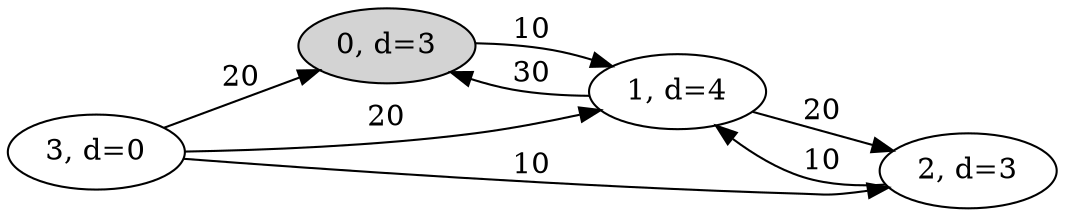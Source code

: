 digraph G {
rankdir=LR
a9_0 -> a9_1 [label="10"]
a9_0 [label="0, d=3"]
a9_1 -> a9_0 [label="30"]
a9_1 -> a9_2 [label="20"]
a9_1 [label="1, d=4"]
a9_2 -> a9_1 [label="10"]
a9_2 [label="2, d=3"]
a9_3 -> a9_0 [label="20"]
a9_3 -> a9_1 [label="20"]
a9_3 -> a9_2 [label="10"]
a9_3 [label="3, d=0"]
a9_0 [style=filled]
}
